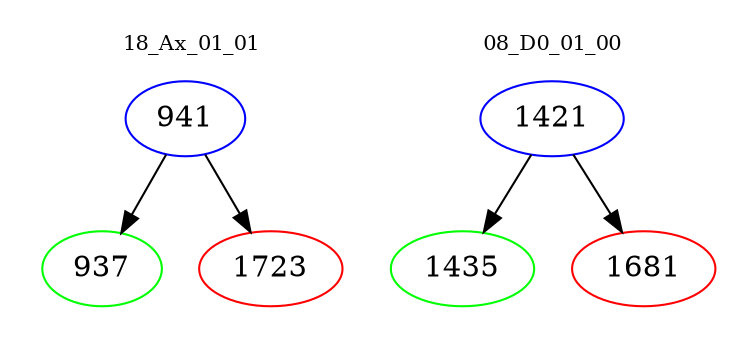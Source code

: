 digraph{
subgraph cluster_0 {
color = white
label = "18_Ax_01_01";
fontsize=10;
T0_941 [label="941", color="blue"]
T0_941 -> T0_937 [color="black"]
T0_937 [label="937", color="green"]
T0_941 -> T0_1723 [color="black"]
T0_1723 [label="1723", color="red"]
}
subgraph cluster_1 {
color = white
label = "08_D0_01_00";
fontsize=10;
T1_1421 [label="1421", color="blue"]
T1_1421 -> T1_1435 [color="black"]
T1_1435 [label="1435", color="green"]
T1_1421 -> T1_1681 [color="black"]
T1_1681 [label="1681", color="red"]
}
}

